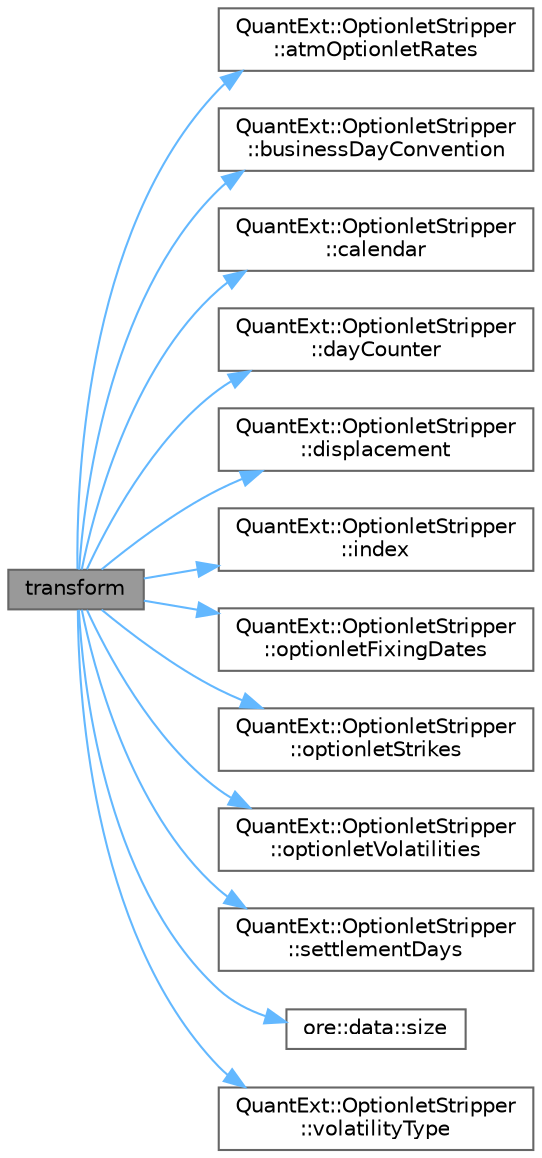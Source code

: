 digraph "transform"
{
 // INTERACTIVE_SVG=YES
 // LATEX_PDF_SIZE
  bgcolor="transparent";
  edge [fontname=Helvetica,fontsize=10,labelfontname=Helvetica,labelfontsize=10];
  node [fontname=Helvetica,fontsize=10,shape=box,height=0.2,width=0.4];
  rankdir="LR";
  Node1 [label="transform",height=0.2,width=0.4,color="gray40", fillcolor="grey60", style="filled", fontcolor="black",tooltip="Transform QuantExt::OptionletStripper to QuantLib::StrippedOptionlet."];
  Node1 -> Node2 [color="steelblue1",style="solid"];
  Node2 [label="QuantExt::OptionletStripper\l::atmOptionletRates",height=0.2,width=0.4,color="grey40", fillcolor="white", style="filled",URL="C:/dev/ORE/documentation/QuantExt/doc/quantext.tag$class_quant_ext_1_1_optionlet_stripper.html#a6f262e9d6dfada9d772180bccab52f83",tooltip=" "];
  Node1 -> Node3 [color="steelblue1",style="solid"];
  Node3 [label="QuantExt::OptionletStripper\l::businessDayConvention",height=0.2,width=0.4,color="grey40", fillcolor="white", style="filled",URL="C:/dev/ORE/documentation/QuantExt/doc/quantext.tag$class_quant_ext_1_1_optionlet_stripper.html#acff63e9870626a9dedaf3b515869833f",tooltip=" "];
  Node1 -> Node4 [color="steelblue1",style="solid"];
  Node4 [label="QuantExt::OptionletStripper\l::calendar",height=0.2,width=0.4,color="grey40", fillcolor="white", style="filled",URL="C:/dev/ORE/documentation/QuantExt/doc/quantext.tag$class_quant_ext_1_1_optionlet_stripper.html#a1ef243b060d282bec39ee65230cf037a",tooltip=" "];
  Node1 -> Node5 [color="steelblue1",style="solid"];
  Node5 [label="QuantExt::OptionletStripper\l::dayCounter",height=0.2,width=0.4,color="grey40", fillcolor="white", style="filled",URL="C:/dev/ORE/documentation/QuantExt/doc/quantext.tag$class_quant_ext_1_1_optionlet_stripper.html#a94fc547efda67580a0ae559769b5fc71",tooltip=" "];
  Node1 -> Node6 [color="steelblue1",style="solid"];
  Node6 [label="QuantExt::OptionletStripper\l::displacement",height=0.2,width=0.4,color="grey40", fillcolor="white", style="filled",URL="C:/dev/ORE/documentation/QuantExt/doc/quantext.tag$class_quant_ext_1_1_optionlet_stripper.html#add24fda7ff41564d7365154d96563718",tooltip=" "];
  Node1 -> Node7 [color="steelblue1",style="solid"];
  Node7 [label="QuantExt::OptionletStripper\l::index",height=0.2,width=0.4,color="grey40", fillcolor="white", style="filled",URL="C:/dev/ORE/documentation/QuantExt/doc/quantext.tag$class_quant_ext_1_1_optionlet_stripper.html#aeabea0dd7f598167a5ff170ca17cc668",tooltip=" "];
  Node1 -> Node8 [color="steelblue1",style="solid"];
  Node8 [label="QuantExt::OptionletStripper\l::optionletFixingDates",height=0.2,width=0.4,color="grey40", fillcolor="white", style="filled",URL="C:/dev/ORE/documentation/QuantExt/doc/quantext.tag$class_quant_ext_1_1_optionlet_stripper.html#a2a89e416be710d1ded6cb21b0907869d",tooltip=" "];
  Node1 -> Node9 [color="steelblue1",style="solid"];
  Node9 [label="QuantExt::OptionletStripper\l::optionletStrikes",height=0.2,width=0.4,color="grey40", fillcolor="white", style="filled",URL="C:/dev/ORE/documentation/QuantExt/doc/quantext.tag$class_quant_ext_1_1_optionlet_stripper.html#a54dd02538d07f3ec3c35ce5744412cc9",tooltip=" "];
  Node1 -> Node10 [color="steelblue1",style="solid"];
  Node10 [label="QuantExt::OptionletStripper\l::optionletVolatilities",height=0.2,width=0.4,color="grey40", fillcolor="white", style="filled",URL="C:/dev/ORE/documentation/QuantExt/doc/quantext.tag$class_quant_ext_1_1_optionlet_stripper.html#a6ac58ed74e3152458d1f399a1ecdc718",tooltip=" "];
  Node1 -> Node11 [color="steelblue1",style="solid"];
  Node11 [label="QuantExt::OptionletStripper\l::settlementDays",height=0.2,width=0.4,color="grey40", fillcolor="white", style="filled",URL="C:/dev/ORE/documentation/QuantExt/doc/quantext.tag$class_quant_ext_1_1_optionlet_stripper.html#a91d05d71934f94dcd6e3a530d55000a6",tooltip=" "];
  Node1 -> Node12 [color="steelblue1",style="solid"];
  Node12 [label="ore::data::size",height=0.2,width=0.4,color="grey40", fillcolor="white", style="filled",URL="$namespaceore_1_1data.html#a777e216dee6069b548bb87da7152699e",tooltip=" "];
  Node1 -> Node13 [color="steelblue1",style="solid"];
  Node13 [label="QuantExt::OptionletStripper\l::volatilityType",height=0.2,width=0.4,color="grey40", fillcolor="white", style="filled",URL="C:/dev/ORE/documentation/QuantExt/doc/quantext.tag$class_quant_ext_1_1_optionlet_stripper.html#a72983c4ae34d208cce6942ef26bec58c",tooltip=" "];
}
